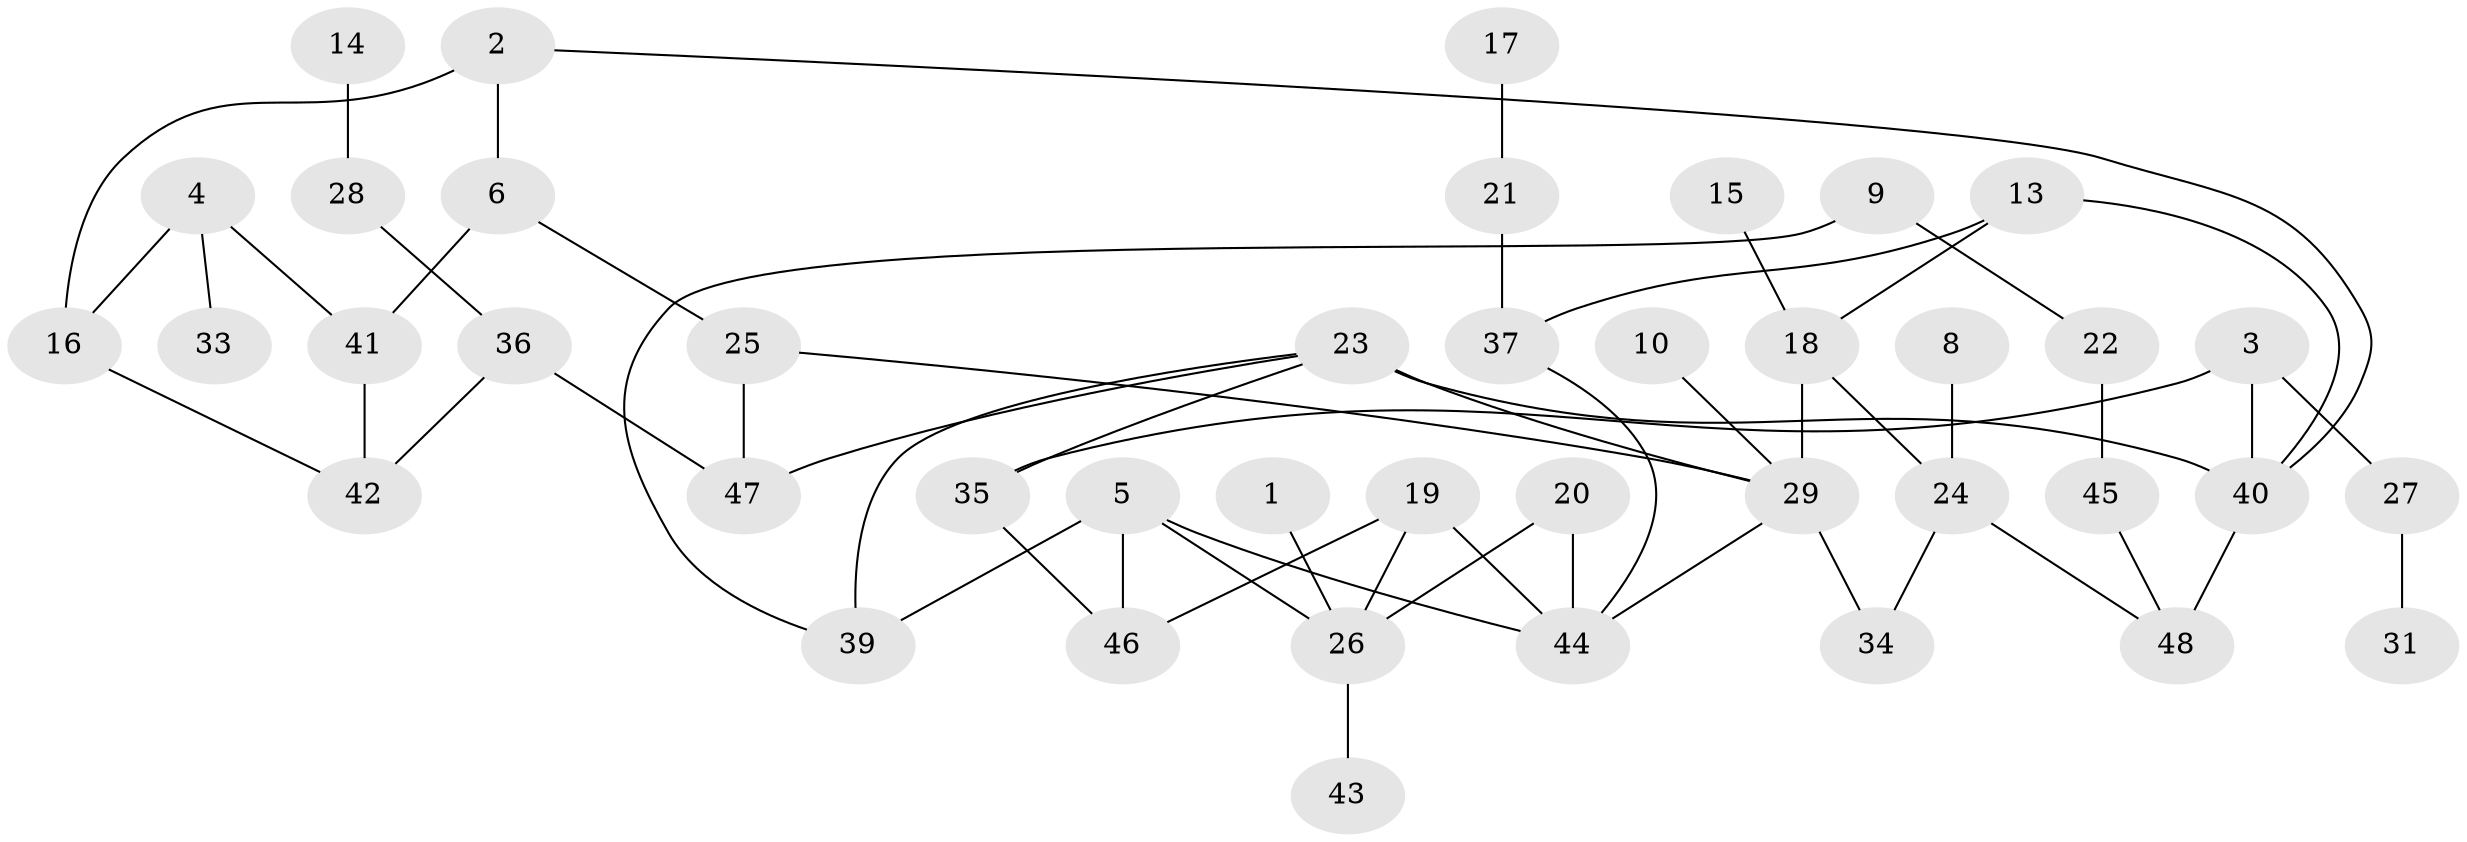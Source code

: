 // original degree distribution, {1: 0.24210526315789474, 3: 0.25263157894736843, 5: 0.07368421052631578, 2: 0.2631578947368421, 4: 0.08421052631578947, 0: 0.06315789473684211, 6: 0.021052631578947368}
// Generated by graph-tools (version 1.1) at 2025/00/03/09/25 03:00:53]
// undirected, 42 vertices, 57 edges
graph export_dot {
graph [start="1"]
  node [color=gray90,style=filled];
  1;
  2;
  3;
  4;
  5;
  6;
  8;
  9;
  10;
  13;
  14;
  15;
  16;
  17;
  18;
  19;
  20;
  21;
  22;
  23;
  24;
  25;
  26;
  27;
  28;
  29;
  31;
  33;
  34;
  35;
  36;
  37;
  39;
  40;
  41;
  42;
  43;
  44;
  45;
  46;
  47;
  48;
  1 -- 26 [weight=1.0];
  2 -- 6 [weight=1.0];
  2 -- 16 [weight=1.0];
  2 -- 40 [weight=1.0];
  3 -- 27 [weight=1.0];
  3 -- 35 [weight=1.0];
  3 -- 40 [weight=1.0];
  4 -- 16 [weight=1.0];
  4 -- 33 [weight=1.0];
  4 -- 41 [weight=1.0];
  5 -- 26 [weight=1.0];
  5 -- 39 [weight=1.0];
  5 -- 44 [weight=1.0];
  5 -- 46 [weight=1.0];
  6 -- 25 [weight=1.0];
  6 -- 41 [weight=3.0];
  8 -- 24 [weight=1.0];
  9 -- 22 [weight=1.0];
  9 -- 39 [weight=1.0];
  10 -- 29 [weight=1.0];
  13 -- 18 [weight=1.0];
  13 -- 37 [weight=1.0];
  13 -- 40 [weight=1.0];
  14 -- 28 [weight=1.0];
  15 -- 18 [weight=1.0];
  16 -- 42 [weight=1.0];
  17 -- 21 [weight=1.0];
  18 -- 24 [weight=1.0];
  18 -- 29 [weight=1.0];
  19 -- 26 [weight=1.0];
  19 -- 44 [weight=1.0];
  19 -- 46 [weight=1.0];
  20 -- 26 [weight=1.0];
  20 -- 44 [weight=1.0];
  21 -- 37 [weight=1.0];
  22 -- 45 [weight=1.0];
  23 -- 29 [weight=2.0];
  23 -- 35 [weight=1.0];
  23 -- 39 [weight=1.0];
  23 -- 40 [weight=2.0];
  23 -- 47 [weight=1.0];
  24 -- 34 [weight=1.0];
  24 -- 48 [weight=1.0];
  25 -- 29 [weight=1.0];
  25 -- 47 [weight=1.0];
  26 -- 43 [weight=1.0];
  27 -- 31 [weight=1.0];
  28 -- 36 [weight=1.0];
  29 -- 34 [weight=1.0];
  29 -- 44 [weight=1.0];
  35 -- 46 [weight=1.0];
  36 -- 42 [weight=1.0];
  36 -- 47 [weight=1.0];
  37 -- 44 [weight=1.0];
  40 -- 48 [weight=2.0];
  41 -- 42 [weight=1.0];
  45 -- 48 [weight=1.0];
}
